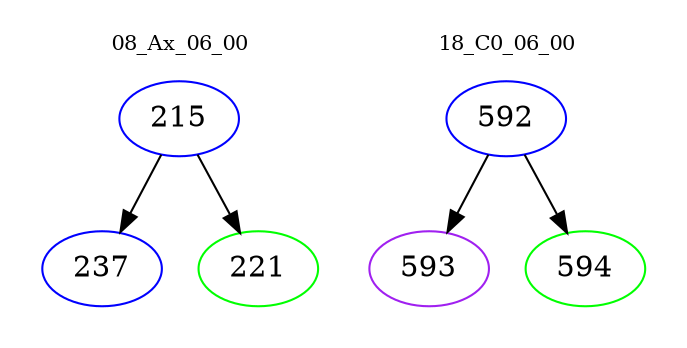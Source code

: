 digraph{
subgraph cluster_0 {
color = white
label = "08_Ax_06_00";
fontsize=10;
T0_215 [label="215", color="blue"]
T0_215 -> T0_237 [color="black"]
T0_237 [label="237", color="blue"]
T0_215 -> T0_221 [color="black"]
T0_221 [label="221", color="green"]
}
subgraph cluster_1 {
color = white
label = "18_C0_06_00";
fontsize=10;
T1_592 [label="592", color="blue"]
T1_592 -> T1_593 [color="black"]
T1_593 [label="593", color="purple"]
T1_592 -> T1_594 [color="black"]
T1_594 [label="594", color="green"]
}
}
